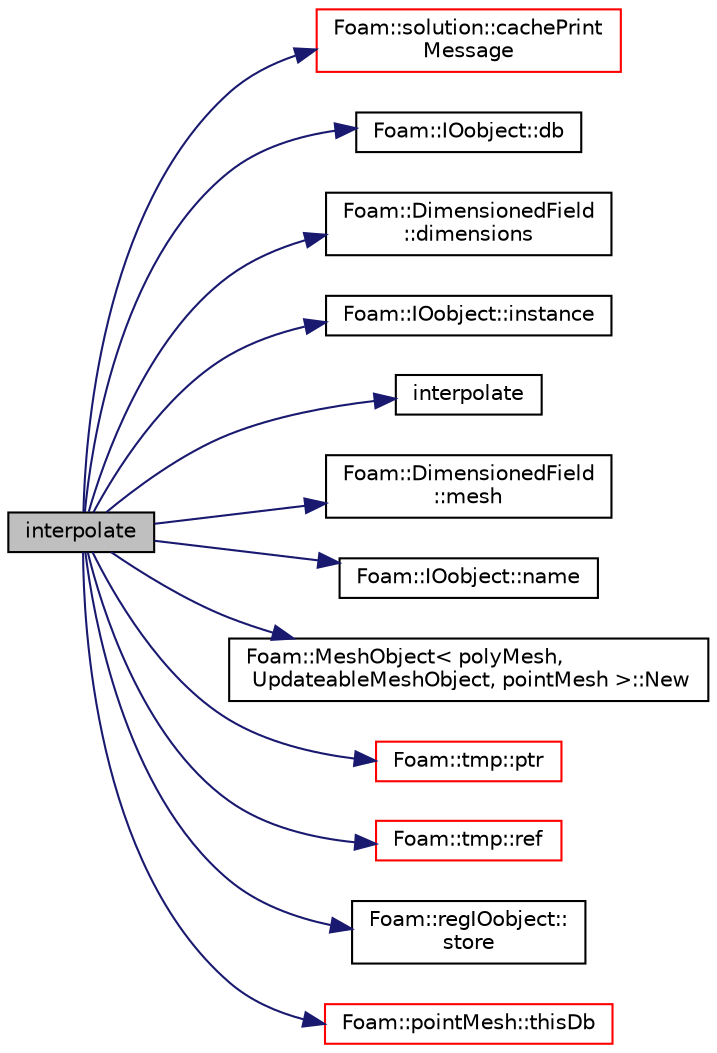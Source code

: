 digraph "interpolate"
{
  bgcolor="transparent";
  edge [fontname="Helvetica",fontsize="10",labelfontname="Helvetica",labelfontsize="10"];
  node [fontname="Helvetica",fontsize="10",shape=record];
  rankdir="LR";
  Node1 [label="interpolate",height=0.2,width=0.4,color="black", fillcolor="grey75", style="filled", fontcolor="black"];
  Node1 -> Node2 [color="midnightblue",fontsize="10",style="solid",fontname="Helvetica"];
  Node2 [label="Foam::solution::cachePrint\lMessage",height=0.2,width=0.4,color="red",URL="$a02461.html#a7e7b48e96ff1b355e5a599fa599b62bf",tooltip="Helper for printing cache message. "];
  Node1 -> Node3 [color="midnightblue",fontsize="10",style="solid",fontname="Helvetica"];
  Node3 [label="Foam::IOobject::db",height=0.2,width=0.4,color="black",URL="$a01203.html#adf469b34fcd0250cef43ac4ce3f153ab",tooltip="Return the local objectRegistry. "];
  Node1 -> Node4 [color="midnightblue",fontsize="10",style="solid",fontname="Helvetica"];
  Node4 [label="Foam::DimensionedField\l::dimensions",height=0.2,width=0.4,color="black",URL="$a00541.html#a6098093e7de06370342a85cfae8b31f5",tooltip="Return dimensions. "];
  Node1 -> Node5 [color="midnightblue",fontsize="10",style="solid",fontname="Helvetica"];
  Node5 [label="Foam::IOobject::instance",height=0.2,width=0.4,color="black",URL="$a01203.html#a927868ca22fb186135659bc0acadd47b"];
  Node1 -> Node6 [color="midnightblue",fontsize="10",style="solid",fontname="Helvetica"];
  Node6 [label="interpolate",height=0.2,width=0.4,color="black",URL="$a02924.html#af9995ad230399e8784e5a1370c25ec7a",tooltip="Interpolate volField using inverse distance weighting. "];
  Node1 -> Node7 [color="midnightblue",fontsize="10",style="solid",fontname="Helvetica"];
  Node7 [label="Foam::DimensionedField\l::mesh",height=0.2,width=0.4,color="black",URL="$a00541.html#abdefa6904b53f35c49185ee1cb3d1800",tooltip="Return mesh. "];
  Node1 -> Node8 [color="midnightblue",fontsize="10",style="solid",fontname="Helvetica"];
  Node8 [label="Foam::IOobject::name",height=0.2,width=0.4,color="black",URL="$a01203.html#a75b72488d2e82151b025744974919d5d",tooltip="Return name. "];
  Node1 -> Node9 [color="midnightblue",fontsize="10",style="solid",fontname="Helvetica"];
  Node9 [label="Foam::MeshObject\< polyMesh,\l UpdateableMeshObject, pointMesh \>::New",height=0.2,width=0.4,color="black",URL="$a01507.html#ab61cc2091ec1fd7e08e8948e84235a05"];
  Node1 -> Node10 [color="midnightblue",fontsize="10",style="solid",fontname="Helvetica"];
  Node10 [label="Foam::tmp::ptr",height=0.2,width=0.4,color="red",URL="$a02713.html#ae945b04459fc65065e2f0982b0b549f0",tooltip="Return tmp pointer for reuse. "];
  Node1 -> Node11 [color="midnightblue",fontsize="10",style="solid",fontname="Helvetica"];
  Node11 [label="Foam::tmp::ref",height=0.2,width=0.4,color="red",URL="$a02713.html#a355da090b61b5b48e7435dec5942b7e9",tooltip="Return non-const reference or generate a fatal error. "];
  Node1 -> Node12 [color="midnightblue",fontsize="10",style="solid",fontname="Helvetica"];
  Node12 [label="Foam::regIOobject::\lstore",height=0.2,width=0.4,color="black",URL="$a02207.html#af5d1fdcbfe78592afb590a4c244acf20",tooltip="Transfer ownership of this object to its registry. "];
  Node1 -> Node13 [color="midnightblue",fontsize="10",style="solid",fontname="Helvetica"];
  Node13 [label="Foam::pointMesh::thisDb",height=0.2,width=0.4,color="red",URL="$a01932.html#ad9bd621d3125ce9903b9be686e5d0863",tooltip="Return database. For now is its polyMesh. "];
}
